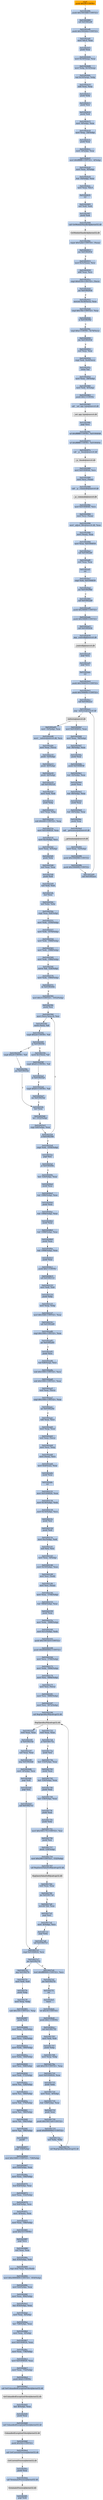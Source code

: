 digraph G {
node[shape=rectangle,style=filled,fillcolor=lightsteelblue,color=lightsteelblue]
bgcolor="transparent"
a0x010028f9pushl_0x28UINT8[label="start\npushl $0x28<UINT8>",color="lightgrey",fillcolor="orange"];
a0x010028fbpushl_0x1001668UINT32[label="0x010028fb\npushl $0x1001668<UINT32>"];
a0x01002900call_0x01002af8[label="0x01002900\ncall 0x01002af8"];
a0x01002af8pushl_0x1002b4aUINT32[label="0x01002af8\npushl $0x1002b4a<UINT32>"];
a0x01002afdmovl_fs_0_eax[label="0x01002afd\nmovl %fs:0, %eax"];
a0x01002b03pushl_eax[label="0x01002b03\npushl %eax"];
a0x01002b04movl_0x10esp__eax[label="0x01002b04\nmovl 0x10(%esp), %eax"];
a0x01002b08movl_ebp_0x10esp_[label="0x01002b08\nmovl %ebp, 0x10(%esp)"];
a0x01002b0cleal_0x10esp__ebp[label="0x01002b0c\nleal 0x10(%esp), %ebp"];
a0x01002b10subl_eax_esp[label="0x01002b10\nsubl %eax, %esp"];
a0x01002b12pushl_ebx[label="0x01002b12\npushl %ebx"];
a0x01002b13pushl_esi[label="0x01002b13\npushl %esi"];
a0x01002b14pushl_edi[label="0x01002b14\npushl %edi"];
a0x01002b15movl__8ebp__eax[label="0x01002b15\nmovl -8(%ebp), %eax"];
a0x01002b18movl_esp__24ebp_[label="0x01002b18\nmovl %esp, -24(%ebp)"];
a0x01002b1bpushl_eax[label="0x01002b1b\npushl %eax"];
a0x01002b1cmovl__4ebp__eax[label="0x01002b1c\nmovl -4(%ebp), %eax"];
a0x01002b1fmovl_0xffffffffUINT32__4ebp_[label="0x01002b1f\nmovl $0xffffffff<UINT32>, -4(%ebp)"];
a0x01002b26movl_eax__8ebp_[label="0x01002b26\nmovl %eax, -8(%ebp)"];
a0x01002b29leal__16ebp__eax[label="0x01002b29\nleal -16(%ebp), %eax"];
a0x01002b2cmovl_eax_fs_0[label="0x01002b2c\nmovl %eax, %fs:0"];
a0x01002b32ret[label="0x01002b32\nret"];
a0x01002905xorl_edi_edi[label="0x01002905\nxorl %edi, %edi"];
a0x01002907pushl_edi[label="0x01002907\npushl %edi"];
a0x01002908call_GetModuleHandleA_kernel32_dll[label="0x01002908\ncall GetModuleHandleA@kernel32.dll"];
GetModuleHandleA_kernel32_dll[label="GetModuleHandleA@kernel32.dll",color="lightgrey",fillcolor="lightgrey"];
a0x0100290ecmpw_0x5a4dUINT16_eax_[label="0x0100290e\ncmpw $0x5a4d<UINT16>, (%eax)"];
a0x01002913jne_0x01002934[label="0x01002913\njne 0x01002934"];
a0x01002915movl_0x3ceax__ecx[label="0x01002915\nmovl 0x3c(%eax), %ecx"];
a0x01002918addl_eax_ecx[label="0x01002918\naddl %eax, %ecx"];
a0x0100291acmpl_0x4550UINT32_ecx_[label="0x0100291a\ncmpl $0x4550<UINT32>, (%ecx)"];
a0x01002920jne_0x01002934[label="0x01002920\njne 0x01002934"];
a0x01002922movzwl_0x18ecx__eax[label="0x01002922\nmovzwl 0x18(%ecx), %eax"];
a0x01002926cmpl_0x10bUINT32_eax[label="0x01002926\ncmpl $0x10b<UINT32>, %eax"];
a0x0100292bje_0x0100294c[label="0x0100292b\nje 0x0100294c"];
a0x0100294ccmpl_0xeUINT8_0x74ecx_[label="0x0100294c\ncmpl $0xe<UINT8>, 0x74(%ecx)"];
a0x01002950jbe_0x01002934[label="0x01002950\njbe 0x01002934"];
a0x01002952xorl_eax_eax[label="0x01002952\nxorl %eax, %eax"];
a0x01002954cmpl_edi_0xe8ecx_[label="0x01002954\ncmpl %edi, 0xe8(%ecx)"];
a0x0100295asetne_al[label="0x0100295a\nsetne %al"];
a0x0100295dmovl_eax__28ebp_[label="0x0100295d\nmovl %eax, -28(%ebp)"];
a0x01002960movl_edi__4ebp_[label="0x01002960\nmovl %edi, -4(%ebp)"];
a0x01002963pushl_0x1UINT8[label="0x01002963\npushl $0x1<UINT8>"];
a0x01002965call___set_app_type_msvcrt_dll[label="0x01002965\ncall __set_app_type@msvcrt.dll"];
a__set_app_type_msvcrt_dll[label="__set_app_type@msvcrt.dll",color="lightgrey",fillcolor="lightgrey"];
a0x0100296bpopl_ecx[label="0x0100296b\npopl %ecx"];
a0x0100296corl_0xffffffffUINT8_0x01004048[label="0x0100296c\norl $0xffffffff<UINT8>, 0x01004048"];
a0x01002973orl_0xffffffffUINT8_0x0100404c[label="0x01002973\norl $0xffffffff<UINT8>, 0x0100404c"];
a0x0100297acall___p__fmode_msvcrt_dll[label="0x0100297a\ncall __p__fmode@msvcrt.dll"];
a__p__fmode_msvcrt_dll[label="__p__fmode@msvcrt.dll",color="lightgrey",fillcolor="lightgrey"];
a0x01002980movl_0x01004044_ecx[label="0x01002980\nmovl 0x01004044, %ecx"];
a0x01002986movl_ecx_eax_[label="0x01002986\nmovl %ecx, (%eax)"];
a0x01002988call___p__commode_msvcrt_dll[label="0x01002988\ncall __p__commode@msvcrt.dll"];
a__p__commode_msvcrt_dll[label="__p__commode@msvcrt.dll",color="lightgrey",fillcolor="lightgrey"];
a0x0100298emovl_0x01004040_ecx[label="0x0100298e\nmovl 0x01004040, %ecx"];
a0x01002994movl_ecx_eax_[label="0x01002994\nmovl %ecx, (%eax)"];
a0x01002996movl__adjust_fdiv_msvcrt_dll_eax[label="0x01002996\nmovl _adjust_fdiv@msvcrt.dll, %eax"];
a0x0100299bmovl_eax__eax[label="0x0100299b\nmovl (%eax), %eax"];
a0x0100299dmovl_eax_0x01004050[label="0x0100299d\nmovl %eax, 0x01004050"];
a0x010029a2call_0x01002af0[label="0x010029a2\ncall 0x01002af0"];
a0x01002af0xorl_eax_eax[label="0x01002af0\nxorl %eax, %eax"];
a0x01002af2ret[label="0x01002af2\nret"];
a0x010029a7cmpl_edi_0x01004030[label="0x010029a7\ncmpl %edi, 0x01004030"];
a0x010029adjne_0x010029bb[label="0x010029ad\njne 0x010029bb"];
a0x010029bbcall_0x01002ad9[label="0x010029bb\ncall 0x01002ad9"];
a0x01002ad9pushl_0x30000UINT32[label="0x01002ad9\npushl $0x30000<UINT32>"];
a0x01002adepushl_0x10000UINT32[label="0x01002ade\npushl $0x10000<UINT32>"];
a0x01002ae3call_0x01002b56[label="0x01002ae3\ncall 0x01002b56"];
a0x01002b56jmp__controlfp_msvcrt_dll[label="0x01002b56\njmp _controlfp@msvcrt.dll"];
a_controlfp_msvcrt_dll[label="_controlfp@msvcrt.dll",color="lightgrey",fillcolor="lightgrey"];
a0x01002ae8popl_ecx[label="0x01002ae8\npopl %ecx"];
a0x01002ae9popl_ecx[label="0x01002ae9\npopl %ecx"];
a0x01002aearet[label="0x01002aea\nret"];
a0x010029c0pushl_0x1004010UINT32[label="0x010029c0\npushl $0x1004010<UINT32>"];
a0x010029c5pushl_0x100400cUINT32[label="0x010029c5\npushl $0x100400c<UINT32>"];
a0x010029cacall_0x01002ace[label="0x010029ca\ncall 0x01002ace"];
a0x01002acejmp__initterm_msvcrt_dll[label="0x01002ace\njmp _initterm@msvcrt.dll"];
a_initterm_msvcrt_dll[label="_initterm@msvcrt.dll",color="lightgrey",fillcolor="lightgrey"];
a0x010029cfmovl_0x0100403c_eax[label="0x010029cf\nmovl 0x0100403c, %eax"];
a0x010029d4movl_eax__36ebp_[label="0x010029d4\nmovl %eax, -36(%ebp)"];
a0x010029d7leal__36ebp__eax[label="0x010029d7\nleal -36(%ebp), %eax"];
a0x010029dapushl_eax[label="0x010029da\npushl %eax"];
a0x010029dbpushl_0x01004038[label="0x010029db\npushl 0x01004038"];
a0x010029e1leal__32ebp__eax[label="0x010029e1\nleal -32(%ebp), %eax"];
a0x010029e4pushl_eax[label="0x010029e4\npushl %eax"];
a0x010029e5leal__40ebp__eax[label="0x010029e5\nleal -40(%ebp), %eax"];
a0x010029e8pushl_eax[label="0x010029e8\npushl %eax"];
a0x010029e9leal__44ebp__eax[label="0x010029e9\nleal -44(%ebp), %eax"];
a0x010029ecpushl_eax[label="0x010029ec\npushl %eax"];
a0x010029edcall___getmainargs_msvcrt_dll[label="0x010029ed\ncall __getmainargs@msvcrt.dll"];
a__getmainargs_msvcrt_dll[label="__getmainargs@msvcrt.dll",color="lightgrey",fillcolor="lightgrey"];
a0x010029f3movl_eax__52ebp_[label="0x010029f3\nmovl %eax, -52(%ebp)"];
a0x010029f6pushl_0x1004008UINT32[label="0x010029f6\npushl $0x1004008<UINT32>"];
a0x010029fbpushl_0x1004000UINT32[label="0x010029fb\npushl $0x1004000<UINT32>"];
a0x01002a00call_0x01002ace[label="0x01002a00\ncall 0x01002ace"];
a0x01002a05movl__32ebp__eax[label="0x01002a05\nmovl -32(%ebp), %eax"];
a0x01002a08movl___initenv_msvcrt_dll_ecx[label="0x01002a08\nmovl __initenv@msvcrt.dll, %ecx"];
a0x01002a0emovl_eax_ecx_[label="0x01002a0e\nmovl %eax, (%ecx)"];
a0x01002a10pushl__32ebp_[label="0x01002a10\npushl -32(%ebp)"];
a0x01002a13pushl__40ebp_[label="0x01002a13\npushl -40(%ebp)"];
a0x01002a16pushl__44ebp_[label="0x01002a16\npushl -44(%ebp)"];
a0x01002a19call_0x0100252f[label="0x01002a19\ncall 0x0100252f"];
a0x0100252fmovl_edi_edi[label="0x0100252f\nmovl %edi, %edi"];
a0x01002531pushl_ebp[label="0x01002531\npushl %ebp"];
a0x01002532movl_esp_ebp[label="0x01002532\nmovl %esp, %ebp"];
a0x01002534subl_0x440UINT32_esp[label="0x01002534\nsubl $0x440<UINT32>, %esp"];
a0x0100253amovl_0x01004024_eax[label="0x0100253a\nmovl 0x01004024, %eax"];
a0x0100253fmovl_0xcebp__ecx[label="0x0100253f\nmovl 0xc(%ebp), %ecx"];
a0x01002542movl_eax__4ebp_[label="0x01002542\nmovl %eax, -4(%ebp)"];
a0x01002545pushl_ebx[label="0x01002545\npushl %ebx"];
a0x01002546xorl_eax_eax[label="0x01002546\nxorl %eax, %eax"];
a0x01002548pushl_edi[label="0x01002548\npushl %edi"];
a0x01002549xorl_edi_edi[label="0x01002549\nxorl %edi, %edi"];
a0x0100254bincl_eax[label="0x0100254b\nincl %eax"];
a0x0100254cxorl_ebx_ebx[label="0x0100254c\nxorl %ebx, %ebx"];
a0x0100254ecmpl_eax_0x8ebp_[label="0x0100254e\ncmpl %eax, 0x8(%ebp)"];
a0x01002551movl_edi__1056ebp_[label="0x01002551\nmovl %edi, -1056(%ebp)"];
a0x01002557movl_edi__1076ebp_[label="0x01002557\nmovl %edi, -1076(%ebp)"];
a0x0100255dmovl_edi__1068ebp_[label="0x0100255d\nmovl %edi, -1068(%ebp)"];
a0x01002563movl_edi__1088ebp_[label="0x01002563\nmovl %edi, -1088(%ebp)"];
a0x01002569movl_edi__1084ebp_[label="0x01002569\nmovl %edi, -1084(%ebp)"];
a0x0100256fmovw_di__524ebp_[label="0x0100256f\nmovw %di, -524(%ebp)"];
a0x01002576movl_edi__1060ebp_[label="0x01002576\nmovl %edi, -1060(%ebp)"];
a0x0100257cjle_0x0100269e[label="0x0100257c\njle 0x0100269e"];
a0x01002582movl_0x3UINT32__1052ebp_[label="0x01002582\nmovl $0x3<UINT32>, -1052(%ebp)"];
a0x0100258cpushl_esi[label="0x0100258c\npushl %esi"];
a0x0100258dmovl_ecxeax4__esi[label="0x0100258d\nmovl (%ecx,%eax,4), %esi"];
a0x01002590movb_esi__dl[label="0x01002590\nmovb (%esi), %dl"];
a0x01002592cmpb_0x2dUINT8_dl[label="0x01002592\ncmpb $0x2d<UINT8>, %dl"];
a0x01002595je_0x0100259c[label="0x01002595\nje 0x0100259c"];
a0x0100259cmovb_0x1esi__dl[label="0x0100259c\nmovb 0x1(%esi), %dl"];
a0x0100259fcmpb_0x43UINT8_dl[label="0x0100259f\ncmpb $0x43<UINT8>, %dl"];
a0x010025a2je_0x010025a9[label="0x010025a2\nje 0x010025a9"];
a0x010025a4cmpb_0x63UINT8_dl[label="0x010025a4\ncmpb $0x63<UINT8>, %dl"];
a0x010025a7jne_0x010025dc[label="0x010025a7\njne 0x010025dc"];
a0x010025dcincl_eax[label="0x010025dc\nincl %eax"];
a0x010025ddincl__1052ebp_[label="0x010025dd\nincl -1052(%ebp)"];
a0x010025e3cmpl_0x8ebp__eax[label="0x010025e3\ncmpl 0x8(%ebp), %eax"];
a0x010025e6jl_0x0100258d[label="0x010025e6\njl 0x0100258d"];
a0x01002597cmpb_0x2fUINT8_dl[label="0x01002597\ncmpb $0x2f<UINT8>, %dl"];
a0x0100259ajne_0x010025dc[label="0x0100259a\njne 0x010025dc"];
a0x010025e8cmpl_edi__1056ebp_[label="0x010025e8\ncmpl %edi, -1056(%ebp)"];
a0x010025eepopl_esi[label="0x010025ee\npopl %esi"];
a0x010025efje_0x0100269e[label="0x010025ef\nje 0x0100269e"];
a0x0100269eleal__524ebp__eax[label="0x0100269e\nleal -524(%ebp), %eax"];
a0x010026a4pushl_eax[label="0x010026a4\npushl %eax"];
a0x010026a5leal__1080ebp__eax[label="0x010026a5\nleal -1080(%ebp), %eax"];
a0x010026abpushl_eax[label="0x010026ab\npushl %eax"];
a0x010026acleal__1084ebp__eax[label="0x010026ac\nleal -1084(%ebp), %eax"];
a0x010026b2pushl_eax[label="0x010026b2\npushl %eax"];
a0x010026b3leal__1088ebp__eax[label="0x010026b3\nleal -1088(%ebp), %eax"];
a0x010026b9pushl_eax[label="0x010026b9\npushl %eax"];
a0x010026baleal__1068ebp__eax[label="0x010026ba\nleal -1068(%ebp), %eax"];
a0x010026c0pushl_eax[label="0x010026c0\npushl %eax"];
a0x010026c1pushl_0x1UINT8[label="0x010026c1\npushl $0x1<UINT8>"];
a0x010026c3call_0x01002122[label="0x010026c3\ncall 0x01002122"];
a0x01002122movl_edi_edi[label="0x01002122\nmovl %edi, %edi"];
a0x01002124pushl_ebp[label="0x01002124\npushl %ebp"];
a0x01002125movl_esp_ebp[label="0x01002125\nmovl %esp, %ebp"];
a0x01002127movl_0x1648UINT32_eax[label="0x01002127\nmovl $0x1648<UINT32>, %eax"];
a0x0100212ccall_0x01002a80[label="0x0100212c\ncall 0x01002a80"];
a0x01002a80cmpl_0x1000UINT32_eax[label="0x01002a80\ncmpl $0x1000<UINT32>, %eax"];
a0x01002a85jae_0x01002a95[label="0x01002a85\njae 0x01002a95"];
a0x01002a95pushl_ecx[label="0x01002a95\npushl %ecx"];
a0x01002a96leal_0x8esp__ecx[label="0x01002a96\nleal 0x8(%esp), %ecx"];
a0x01002a9asubl_0x1000UINT32_ecx[label="0x01002a9a\nsubl $0x1000<UINT32>, %ecx"];
a0x01002aa0subl_0x1000UINT32_eax[label="0x01002aa0\nsubl $0x1000<UINT32>, %eax"];
a0x01002aa5testl_eax_ecx_[label="0x01002aa5\ntestl %eax, (%ecx)"];
a0x01002aa7cmpl_0x1000UINT32_eax[label="0x01002aa7\ncmpl $0x1000<UINT32>, %eax"];
a0x01002aacjae_0x01002a9a[label="0x01002aac\njae 0x01002a9a"];
a0x01002aaesubl_eax_ecx[label="0x01002aae\nsubl %eax, %ecx"];
a0x01002ab0movl_esp_eax[label="0x01002ab0\nmovl %esp, %eax"];
a0x01002ab2testl_eax_ecx_[label="0x01002ab2\ntestl %eax, (%ecx)"];
a0x01002ab4movl_ecx_esp[label="0x01002ab4\nmovl %ecx, %esp"];
a0x01002ab6movl_eax__ecx[label="0x01002ab6\nmovl (%eax), %ecx"];
a0x01002ab8movl_0x4eax__eax[label="0x01002ab8\nmovl 0x4(%eax), %eax"];
a0x01002abbpushl_eax[label="0x01002abb\npushl %eax"];
a0x01002abcret[label="0x01002abc\nret"];
a0x01002131movl_0x01004024_eax[label="0x01002131\nmovl 0x01004024, %eax"];
a0x01002136movl_0x18ebp__edx[label="0x01002136\nmovl 0x18(%ebp), %edx"];
a0x01002139movl_0x14ebp__ecx[label="0x01002139\nmovl 0x14(%ebp), %ecx"];
a0x0100213cpushl_esi[label="0x0100213c\npushl %esi"];
a0x0100213dpushl_edi[label="0x0100213d\npushl %edi"];
a0x0100213emovl_0xcebp__edi[label="0x0100213e\nmovl 0xc(%ebp), %edi"];
a0x01002141xorl_esi_esi[label="0x01002141\nxorl %esi, %esi"];
a0x01002143movl_eax__4ebp_[label="0x01002143\nmovl %eax, -4(%ebp)"];
a0x01002146movl_0x10ebp__eax[label="0x01002146\nmovl 0x10(%ebp), %eax"];
a0x01002149movl_esi_edi_[label="0x01002149\nmovl %esi, (%edi)"];
a0x0100214bmovl_esi_eax_[label="0x0100214b\nmovl %esi, (%eax)"];
a0x0100214dmovl_eax__5704ebp_[label="0x0100214d\nmovl %eax, -5704(%ebp)"];
a0x01002153leal__5664ebp__eax[label="0x01002153\nleal -5664(%ebp), %eax"];
a0x01002159pushl_eax[label="0x01002159\npushl %eax"];
a0x0100215amovl_edx__5688ebp_[label="0x0100215a\nmovl %edx, -5688(%ebp)"];
a0x01002160movl_0x1cebp__edx[label="0x01002160\nmovl 0x1c(%ebp), %edx"];
a0x01002163pushl_0x10014c0UINT32[label="0x01002163\npushl $0x10014c0<UINT32>"];
a0x01002168pushl_0x80000002UINT32[label="0x01002168\npushl $0x80000002<UINT32>"];
a0x0100216dmovl_ecx__5700ebp_[label="0x0100216d\nmovl %ecx, -5700(%ebp)"];
a0x01002173movl_edx__5696ebp_[label="0x01002173\nmovl %edx, -5696(%ebp)"];
a0x01002179movl_esi__5684ebp_[label="0x01002179\nmovl %esi, -5684(%ebp)"];
a0x0100217fmovl_esi_ecx_[label="0x0100217f\nmovl %esi, (%ecx)"];
a0x01002181movl_esi__5680ebp_[label="0x01002181\nmovl %esi, -5680(%ebp)"];
a0x01002187movl_esi__5672ebp_[label="0x01002187\nmovl %esi, -5672(%ebp)"];
a0x0100218dcall_RegOpenKeyW_advapi32_dll[label="0x0100218d\ncall RegOpenKeyW@advapi32.dll"];
RegOpenKeyW_advapi32_dll[label="RegOpenKeyW@advapi32.dll",color="lightgrey",fillcolor="lightgrey"];
a0x01002193testl_eax_eax[label="0x01002193\ntestl %eax, %eax"];
a0x01002195je_0x0100219e[label="0x01002195\nje 0x0100219e"];
a0x01002197xorl_eax_eax[label="0x01002197\nxorl %eax, %eax"];
a0x01002199jmp_0x010024db[label="0x01002199\njmp 0x010024db"];
a0x010024dbmovl__4ebp__ecx[label="0x010024db\nmovl -4(%ebp), %ecx"];
a0x010024depopl_edi[label="0x010024de\npopl %edi"];
a0x010024dfpopl_esi[label="0x010024df\npopl %esi"];
a0x010024e0call_0x010027e1[label="0x010024e0\ncall 0x010027e1"];
a0x010027e1cmpl_0x01004024_ecx[label="0x010027e1\ncmpl 0x01004024, %ecx"];
a0x010027e7jne_0x010027f2[label="0x010027e7\njne 0x010027f2"];
a0x010027e9testl_0xffff0000UINT32_ecx[label="0x010027e9\ntestl $0xffff0000<UINT32>, %ecx"];
a0x010027efjne_0x010027f2[label="0x010027ef\njne 0x010027f2"];
a0x010027f1ret[label="0x010027f1\nret"];
a0x010024e5leave_[label="0x010024e5\nleave "];
a0x010024e6ret_0x18UINT16[label="0x010024e6\nret $0x18<UINT16>"];
a0x010026c8pushl_0x1UINT8[label="0x010026c8\npushl $0x1<UINT8>"];
a0x010026cacall_0x01001705[label="0x010026ca\ncall 0x01001705"];
a0x01001705movl_edi_edi[label="0x01001705\nmovl %edi, %edi"];
a0x01001707pushl_ebp[label="0x01001707\npushl %ebp"];
a0x01001708movl_esp_ebp[label="0x01001708\nmovl %esp, %ebp"];
a0x0100170asubl_0x218UINT32_esp[label="0x0100170a\nsubl $0x218<UINT32>, %esp"];
a0x01001710movl_0x01004024_eax[label="0x01001710\nmovl 0x01004024, %eax"];
a0x01001715pushl_ebx[label="0x01001715\npushl %ebx"];
a0x01001716movl_eax__4ebp_[label="0x01001716\nmovl %eax, -4(%ebp)"];
a0x01001719leal__528ebp__eax[label="0x01001719\nleal -528(%ebp), %eax"];
a0x0100171fpushl_eax[label="0x0100171f\npushl %eax"];
a0x01001720pushl_0x10011a0UINT32[label="0x01001720\npushl $0x10011a0<UINT32>"];
a0x01001725pushl_0x80000002UINT32[label="0x01001725\npushl $0x80000002<UINT32>"];
a0x0100172axorl_ebx_ebx[label="0x0100172a\nxorl %ebx, %ebx"];
a0x0100172ccall_RegOpenKeyW_advapi32_dll[label="0x0100172c\ncall RegOpenKeyW@advapi32.dll"];
a0x01001732testl_eax_eax[label="0x01001732\ntestl %eax, %eax"];
a0x01001734je_0x0100173a[label="0x01001734\nje 0x0100173a"];
a0x0100173apushl_esi[label="0x0100173a\npushl %esi"];
a0x0100173bleal__532ebp__eax[label="0x0100173b\nleal -532(%ebp), %eax"];
a0x01001741pushl_eax[label="0x01001741\npushl %eax"];
a0x01001742leal__524ebp__eax[label="0x01001742\nleal -524(%ebp), %eax"];
a0x01001748pushl_eax[label="0x01001748\npushl %eax"];
a0x01001749leal__536ebp__eax[label="0x01001749\nleal -536(%ebp), %eax"];
a0x0100174fpushl_eax[label="0x0100174f\npushl %eax"];
a0x01001750pushl_ebx[label="0x01001750\npushl %ebx"];
a0x01001751movl_0x1001170UINT32_esi[label="0x01001751\nmovl $0x1001170<UINT32>, %esi"];
a0x01001756pushl_esi[label="0x01001756\npushl %esi"];
a0x01001757pushl__528ebp_[label="0x01001757\npushl -528(%ebp)"];
a0x0100175dmovl_0x208UINT32__532ebp_[label="0x0100175d\nmovl $0x208<UINT32>, -532(%ebp)"];
a0x01001767call_RegQueryValueExW_advapi32_dll[label="0x01001767\ncall RegQueryValueExW@advapi32.dll"];
RegQueryValueExW_advapi32_dll[label="RegQueryValueExW@advapi32.dll",color="lightgrey",fillcolor="lightgrey"];
a0x0100176dtestl_eax_eax[label="0x0100176d\ntestl %eax, %eax"];
a0x0100176fjne_0x010017a0[label="0x0100176f\njne 0x010017a0"];
a0x010017a0movzbl_bl_eax[label="0x010017a0\nmovzbl %bl, %eax"];
a0x010017a3popl_esi[label="0x010017a3\npopl %esi"];
a0x010017a4movl__4ebp__ecx[label="0x010017a4\nmovl -4(%ebp), %ecx"];
a0x010017a7popl_ebx[label="0x010017a7\npopl %ebx"];
a0x010017a8call_0x010027e1[label="0x010017a8\ncall 0x010027e1"];
a0x010027f2jmp_0x010027fc[label="0x010027f2\njmp 0x010027fc"];
a0x010027fcmovl_edi_edi[label="0x010027fc\nmovl %edi, %edi"];
a0x010027fepushl_ebp[label="0x010027fe\npushl %ebp"];
a0x010027ffmovl_esp_ebp[label="0x010027ff\nmovl %esp, %ebp"];
a0x01002801subl_0x330UINT32_esp[label="0x01002801\nsubl $0x330<UINT32>, %esp"];
a0x01002807pushl_edi[label="0x01002807\npushl %edi"];
a0x01002808movl_eax__552ebp_[label="0x01002808\nmovl %eax, -552(%ebp)"];
a0x0100280emovl_ecx__556ebp_[label="0x0100280e\nmovl %ecx, -556(%ebp)"];
a0x01002814movl_edx__560ebp_[label="0x01002814\nmovl %edx, -560(%ebp)"];
a0x0100281amovl_ebx__564ebp_[label="0x0100281a\nmovl %ebx, -564(%ebp)"];
a0x01002820movl_esi__568ebp_[label="0x01002820\nmovl %esi, -568(%ebp)"];
a0x01002826movl_edi__572ebp_[label="0x01002826\nmovl %edi, -572(%ebp)"];
a0x0100282cmovw_ss__528ebp_[label="0x0100282c\nmovw %ss, -528(%ebp)"];
a0x01002833movw_cs__540ebp_[label="0x01002833\nmovw %cs, -540(%ebp)"];
a0x0100283amovw_ds__576ebp_[label="0x0100283a\nmovw %ds, -576(%ebp)"];
a0x01002841movw_es__580ebp_[label="0x01002841\nmovw %es, -580(%ebp)"];
a0x01002848movw_fs__584ebp_[label="0x01002848\nmovw %fs, -584(%ebp)"];
a0x0100284fmovw_gs__588ebp_[label="0x0100284f\nmovw %gs, -588(%ebp)"];
a0x01002856pushfl_[label="0x01002856\npushfl "];
a0x01002857popl__536ebp_[label="0x01002857\npopl -536(%ebp)"];
a0x0100285dmovl_0x10001UINT32__728ebp_[label="0x0100285d\nmovl $0x10001<UINT32>, -728(%ebp)"];
a0x01002867movl_0x4ebp__eax[label="0x01002867\nmovl 0x4(%ebp), %eax"];
a0x0100286amovl_eax__544ebp_[label="0x0100286a\nmovl %eax, -544(%ebp)"];
a0x01002870leal_0x4ebp__eax[label="0x01002870\nleal 0x4(%ebp), %eax"];
a0x01002873movl_eax__532ebp_[label="0x01002873\nmovl %eax, -532(%ebp)"];
a0x01002879leal_0x4ebp__eax[label="0x01002879\nleal 0x4(%ebp), %eax"];
a0x0100287cmovl__4eax__eax[label="0x0100287c\nmovl -4(%eax), %eax"];
a0x0100287fmovl_eax__548ebp_[label="0x0100287f\nmovl %eax, -548(%ebp)"];
a0x01002885pushl_0x14UINT8[label="0x01002885\npushl $0x14<UINT8>"];
a0x01002887popl_ecx[label="0x01002887\npopl %ecx"];
a0x01002888xorl_eax_eax[label="0x01002888\nxorl %eax, %eax"];
a0x0100288aleal__816ebp__edi[label="0x0100288a\nleal -816(%ebp), %edi"];
a0x01002890repz_stosl_eax_es_edi_[label="0x01002890\nrepz stosl %eax, %es:(%edi)"];
a0x01002892movl_0xc0000409UINT32__816ebp_[label="0x01002892\nmovl $0xc0000409<UINT32>, -816(%ebp)"];
a0x0100289cmovl_0x4ebp__eax[label="0x0100289c\nmovl 0x4(%ebp), %eax"];
a0x0100289fmovl_eax__804ebp_[label="0x0100289f\nmovl %eax, -804(%ebp)"];
a0x010028a5leal__816ebp__eax[label="0x010028a5\nleal -816(%ebp), %eax"];
a0x010028abmovl_eax__8ebp_[label="0x010028ab\nmovl %eax, -8(%ebp)"];
a0x010028aeleal__728ebp__eax[label="0x010028ae\nleal -728(%ebp), %eax"];
a0x010028b4movl_eax__4ebp_[label="0x010028b4\nmovl %eax, -4(%ebp)"];
a0x010028b7movl_0x01004024_eax[label="0x010028b7\nmovl 0x01004024, %eax"];
a0x010028bcmovl_eax__736ebp_[label="0x010028bc\nmovl %eax, -736(%ebp)"];
a0x010028c2movl_0x01004020_eax[label="0x010028c2\nmovl 0x01004020, %eax"];
a0x010028c7movl_eax__732ebp_[label="0x010028c7\nmovl %eax, -732(%ebp)"];
a0x010028cdpushl_0x0UINT8[label="0x010028cd\npushl $0x0<UINT8>"];
a0x010028cfcall_SetUnhandledExceptionFilter_kernel32_dll[label="0x010028cf\ncall SetUnhandledExceptionFilter@kernel32.dll"];
SetUnhandledExceptionFilter_kernel32_dll[label="SetUnhandledExceptionFilter@kernel32.dll",color="lightgrey",fillcolor="lightgrey"];
a0x010028d5leal__8ebp__eax[label="0x010028d5\nleal -8(%ebp), %eax"];
a0x010028d8pushl_eax[label="0x010028d8\npushl %eax"];
a0x010028d9call_UnhandledExceptionFilter_kernel32_dll[label="0x010028d9\ncall UnhandledExceptionFilter@kernel32.dll"];
UnhandledExceptionFilter_kernel32_dll[label="UnhandledExceptionFilter@kernel32.dll",color="lightgrey",fillcolor="lightgrey"];
a0x010028dfpushl_0x502UINT32[label="0x010028df\npushl $0x502<UINT32>"];
a0x010028e4call_GetCurrentProcess_kernel32_dll[label="0x010028e4\ncall GetCurrentProcess@kernel32.dll"];
GetCurrentProcess_kernel32_dll[label="GetCurrentProcess@kernel32.dll",color="lightgrey",fillcolor="lightgrey"];
a0x010028eapushl_eax[label="0x010028ea\npushl %eax"];
a0x010028ebcall_TerminateProcess_kernel32_dll[label="0x010028eb\ncall TerminateProcess@kernel32.dll"];
TerminateProcess_kernel32_dll[label="TerminateProcess@kernel32.dll",color="lightgrey",fillcolor="lightgrey"];
a0x010028f1popl_edi[label="0x010028f1\npopl %edi"];
a0x010028f9pushl_0x28UINT8 -> a0x010028fbpushl_0x1001668UINT32 [color="#000000"];
a0x010028fbpushl_0x1001668UINT32 -> a0x01002900call_0x01002af8 [color="#000000"];
a0x01002900call_0x01002af8 -> a0x01002af8pushl_0x1002b4aUINT32 [color="#000000"];
a0x01002af8pushl_0x1002b4aUINT32 -> a0x01002afdmovl_fs_0_eax [color="#000000"];
a0x01002afdmovl_fs_0_eax -> a0x01002b03pushl_eax [color="#000000"];
a0x01002b03pushl_eax -> a0x01002b04movl_0x10esp__eax [color="#000000"];
a0x01002b04movl_0x10esp__eax -> a0x01002b08movl_ebp_0x10esp_ [color="#000000"];
a0x01002b08movl_ebp_0x10esp_ -> a0x01002b0cleal_0x10esp__ebp [color="#000000"];
a0x01002b0cleal_0x10esp__ebp -> a0x01002b10subl_eax_esp [color="#000000"];
a0x01002b10subl_eax_esp -> a0x01002b12pushl_ebx [color="#000000"];
a0x01002b12pushl_ebx -> a0x01002b13pushl_esi [color="#000000"];
a0x01002b13pushl_esi -> a0x01002b14pushl_edi [color="#000000"];
a0x01002b14pushl_edi -> a0x01002b15movl__8ebp__eax [color="#000000"];
a0x01002b15movl__8ebp__eax -> a0x01002b18movl_esp__24ebp_ [color="#000000"];
a0x01002b18movl_esp__24ebp_ -> a0x01002b1bpushl_eax [color="#000000"];
a0x01002b1bpushl_eax -> a0x01002b1cmovl__4ebp__eax [color="#000000"];
a0x01002b1cmovl__4ebp__eax -> a0x01002b1fmovl_0xffffffffUINT32__4ebp_ [color="#000000"];
a0x01002b1fmovl_0xffffffffUINT32__4ebp_ -> a0x01002b26movl_eax__8ebp_ [color="#000000"];
a0x01002b26movl_eax__8ebp_ -> a0x01002b29leal__16ebp__eax [color="#000000"];
a0x01002b29leal__16ebp__eax -> a0x01002b2cmovl_eax_fs_0 [color="#000000"];
a0x01002b2cmovl_eax_fs_0 -> a0x01002b32ret [color="#000000"];
a0x01002b32ret -> a0x01002905xorl_edi_edi [color="#000000"];
a0x01002905xorl_edi_edi -> a0x01002907pushl_edi [color="#000000"];
a0x01002907pushl_edi -> a0x01002908call_GetModuleHandleA_kernel32_dll [color="#000000"];
a0x01002908call_GetModuleHandleA_kernel32_dll -> GetModuleHandleA_kernel32_dll [color="#000000"];
GetModuleHandleA_kernel32_dll -> a0x0100290ecmpw_0x5a4dUINT16_eax_ [color="#000000"];
a0x0100290ecmpw_0x5a4dUINT16_eax_ -> a0x01002913jne_0x01002934 [color="#000000"];
a0x01002913jne_0x01002934 -> a0x01002915movl_0x3ceax__ecx [color="#000000",label="F"];
a0x01002915movl_0x3ceax__ecx -> a0x01002918addl_eax_ecx [color="#000000"];
a0x01002918addl_eax_ecx -> a0x0100291acmpl_0x4550UINT32_ecx_ [color="#000000"];
a0x0100291acmpl_0x4550UINT32_ecx_ -> a0x01002920jne_0x01002934 [color="#000000"];
a0x01002920jne_0x01002934 -> a0x01002922movzwl_0x18ecx__eax [color="#000000",label="F"];
a0x01002922movzwl_0x18ecx__eax -> a0x01002926cmpl_0x10bUINT32_eax [color="#000000"];
a0x01002926cmpl_0x10bUINT32_eax -> a0x0100292bje_0x0100294c [color="#000000"];
a0x0100292bje_0x0100294c -> a0x0100294ccmpl_0xeUINT8_0x74ecx_ [color="#000000",label="T"];
a0x0100294ccmpl_0xeUINT8_0x74ecx_ -> a0x01002950jbe_0x01002934 [color="#000000"];
a0x01002950jbe_0x01002934 -> a0x01002952xorl_eax_eax [color="#000000",label="F"];
a0x01002952xorl_eax_eax -> a0x01002954cmpl_edi_0xe8ecx_ [color="#000000"];
a0x01002954cmpl_edi_0xe8ecx_ -> a0x0100295asetne_al [color="#000000"];
a0x0100295asetne_al -> a0x0100295dmovl_eax__28ebp_ [color="#000000"];
a0x0100295dmovl_eax__28ebp_ -> a0x01002960movl_edi__4ebp_ [color="#000000"];
a0x01002960movl_edi__4ebp_ -> a0x01002963pushl_0x1UINT8 [color="#000000"];
a0x01002963pushl_0x1UINT8 -> a0x01002965call___set_app_type_msvcrt_dll [color="#000000"];
a0x01002965call___set_app_type_msvcrt_dll -> a__set_app_type_msvcrt_dll [color="#000000"];
a__set_app_type_msvcrt_dll -> a0x0100296bpopl_ecx [color="#000000"];
a0x0100296bpopl_ecx -> a0x0100296corl_0xffffffffUINT8_0x01004048 [color="#000000"];
a0x0100296corl_0xffffffffUINT8_0x01004048 -> a0x01002973orl_0xffffffffUINT8_0x0100404c [color="#000000"];
a0x01002973orl_0xffffffffUINT8_0x0100404c -> a0x0100297acall___p__fmode_msvcrt_dll [color="#000000"];
a0x0100297acall___p__fmode_msvcrt_dll -> a__p__fmode_msvcrt_dll [color="#000000"];
a__p__fmode_msvcrt_dll -> a0x01002980movl_0x01004044_ecx [color="#000000"];
a0x01002980movl_0x01004044_ecx -> a0x01002986movl_ecx_eax_ [color="#000000"];
a0x01002986movl_ecx_eax_ -> a0x01002988call___p__commode_msvcrt_dll [color="#000000"];
a0x01002988call___p__commode_msvcrt_dll -> a__p__commode_msvcrt_dll [color="#000000"];
a__p__commode_msvcrt_dll -> a0x0100298emovl_0x01004040_ecx [color="#000000"];
a0x0100298emovl_0x01004040_ecx -> a0x01002994movl_ecx_eax_ [color="#000000"];
a0x01002994movl_ecx_eax_ -> a0x01002996movl__adjust_fdiv_msvcrt_dll_eax [color="#000000"];
a0x01002996movl__adjust_fdiv_msvcrt_dll_eax -> a0x0100299bmovl_eax__eax [color="#000000"];
a0x0100299bmovl_eax__eax -> a0x0100299dmovl_eax_0x01004050 [color="#000000"];
a0x0100299dmovl_eax_0x01004050 -> a0x010029a2call_0x01002af0 [color="#000000"];
a0x010029a2call_0x01002af0 -> a0x01002af0xorl_eax_eax [color="#000000"];
a0x01002af0xorl_eax_eax -> a0x01002af2ret [color="#000000"];
a0x01002af2ret -> a0x010029a7cmpl_edi_0x01004030 [color="#000000"];
a0x010029a7cmpl_edi_0x01004030 -> a0x010029adjne_0x010029bb [color="#000000"];
a0x010029adjne_0x010029bb -> a0x010029bbcall_0x01002ad9 [color="#000000",label="T"];
a0x010029bbcall_0x01002ad9 -> a0x01002ad9pushl_0x30000UINT32 [color="#000000"];
a0x01002ad9pushl_0x30000UINT32 -> a0x01002adepushl_0x10000UINT32 [color="#000000"];
a0x01002adepushl_0x10000UINT32 -> a0x01002ae3call_0x01002b56 [color="#000000"];
a0x01002ae3call_0x01002b56 -> a0x01002b56jmp__controlfp_msvcrt_dll [color="#000000"];
a0x01002b56jmp__controlfp_msvcrt_dll -> a_controlfp_msvcrt_dll [color="#000000"];
a_controlfp_msvcrt_dll -> a0x01002ae8popl_ecx [color="#000000"];
a0x01002ae8popl_ecx -> a0x01002ae9popl_ecx [color="#000000"];
a0x01002ae9popl_ecx -> a0x01002aearet [color="#000000"];
a0x01002aearet -> a0x010029c0pushl_0x1004010UINT32 [color="#000000"];
a0x010029c0pushl_0x1004010UINT32 -> a0x010029c5pushl_0x100400cUINT32 [color="#000000"];
a0x010029c5pushl_0x100400cUINT32 -> a0x010029cacall_0x01002ace [color="#000000"];
a0x010029cacall_0x01002ace -> a0x01002acejmp__initterm_msvcrt_dll [color="#000000"];
a0x01002acejmp__initterm_msvcrt_dll -> a_initterm_msvcrt_dll [color="#000000"];
a_initterm_msvcrt_dll -> a0x010029cfmovl_0x0100403c_eax [color="#000000"];
a0x010029cfmovl_0x0100403c_eax -> a0x010029d4movl_eax__36ebp_ [color="#000000"];
a0x010029d4movl_eax__36ebp_ -> a0x010029d7leal__36ebp__eax [color="#000000"];
a0x010029d7leal__36ebp__eax -> a0x010029dapushl_eax [color="#000000"];
a0x010029dapushl_eax -> a0x010029dbpushl_0x01004038 [color="#000000"];
a0x010029dbpushl_0x01004038 -> a0x010029e1leal__32ebp__eax [color="#000000"];
a0x010029e1leal__32ebp__eax -> a0x010029e4pushl_eax [color="#000000"];
a0x010029e4pushl_eax -> a0x010029e5leal__40ebp__eax [color="#000000"];
a0x010029e5leal__40ebp__eax -> a0x010029e8pushl_eax [color="#000000"];
a0x010029e8pushl_eax -> a0x010029e9leal__44ebp__eax [color="#000000"];
a0x010029e9leal__44ebp__eax -> a0x010029ecpushl_eax [color="#000000"];
a0x010029ecpushl_eax -> a0x010029edcall___getmainargs_msvcrt_dll [color="#000000"];
a0x010029edcall___getmainargs_msvcrt_dll -> a__getmainargs_msvcrt_dll [color="#000000"];
a__getmainargs_msvcrt_dll -> a0x010029f3movl_eax__52ebp_ [color="#000000"];
a0x010029f3movl_eax__52ebp_ -> a0x010029f6pushl_0x1004008UINT32 [color="#000000"];
a0x010029f6pushl_0x1004008UINT32 -> a0x010029fbpushl_0x1004000UINT32 [color="#000000"];
a0x010029fbpushl_0x1004000UINT32 -> a0x01002a00call_0x01002ace [color="#000000"];
a0x01002a00call_0x01002ace -> a0x01002acejmp__initterm_msvcrt_dll [color="#000000"];
a_initterm_msvcrt_dll -> a0x01002a05movl__32ebp__eax [color="#000000"];
a0x01002a05movl__32ebp__eax -> a0x01002a08movl___initenv_msvcrt_dll_ecx [color="#000000"];
a0x01002a08movl___initenv_msvcrt_dll_ecx -> a0x01002a0emovl_eax_ecx_ [color="#000000"];
a0x01002a0emovl_eax_ecx_ -> a0x01002a10pushl__32ebp_ [color="#000000"];
a0x01002a10pushl__32ebp_ -> a0x01002a13pushl__40ebp_ [color="#000000"];
a0x01002a13pushl__40ebp_ -> a0x01002a16pushl__44ebp_ [color="#000000"];
a0x01002a16pushl__44ebp_ -> a0x01002a19call_0x0100252f [color="#000000"];
a0x01002a19call_0x0100252f -> a0x0100252fmovl_edi_edi [color="#000000"];
a0x0100252fmovl_edi_edi -> a0x01002531pushl_ebp [color="#000000"];
a0x01002531pushl_ebp -> a0x01002532movl_esp_ebp [color="#000000"];
a0x01002532movl_esp_ebp -> a0x01002534subl_0x440UINT32_esp [color="#000000"];
a0x01002534subl_0x440UINT32_esp -> a0x0100253amovl_0x01004024_eax [color="#000000"];
a0x0100253amovl_0x01004024_eax -> a0x0100253fmovl_0xcebp__ecx [color="#000000"];
a0x0100253fmovl_0xcebp__ecx -> a0x01002542movl_eax__4ebp_ [color="#000000"];
a0x01002542movl_eax__4ebp_ -> a0x01002545pushl_ebx [color="#000000"];
a0x01002545pushl_ebx -> a0x01002546xorl_eax_eax [color="#000000"];
a0x01002546xorl_eax_eax -> a0x01002548pushl_edi [color="#000000"];
a0x01002548pushl_edi -> a0x01002549xorl_edi_edi [color="#000000"];
a0x01002549xorl_edi_edi -> a0x0100254bincl_eax [color="#000000"];
a0x0100254bincl_eax -> a0x0100254cxorl_ebx_ebx [color="#000000"];
a0x0100254cxorl_ebx_ebx -> a0x0100254ecmpl_eax_0x8ebp_ [color="#000000"];
a0x0100254ecmpl_eax_0x8ebp_ -> a0x01002551movl_edi__1056ebp_ [color="#000000"];
a0x01002551movl_edi__1056ebp_ -> a0x01002557movl_edi__1076ebp_ [color="#000000"];
a0x01002557movl_edi__1076ebp_ -> a0x0100255dmovl_edi__1068ebp_ [color="#000000"];
a0x0100255dmovl_edi__1068ebp_ -> a0x01002563movl_edi__1088ebp_ [color="#000000"];
a0x01002563movl_edi__1088ebp_ -> a0x01002569movl_edi__1084ebp_ [color="#000000"];
a0x01002569movl_edi__1084ebp_ -> a0x0100256fmovw_di__524ebp_ [color="#000000"];
a0x0100256fmovw_di__524ebp_ -> a0x01002576movl_edi__1060ebp_ [color="#000000"];
a0x01002576movl_edi__1060ebp_ -> a0x0100257cjle_0x0100269e [color="#000000"];
a0x0100257cjle_0x0100269e -> a0x01002582movl_0x3UINT32__1052ebp_ [color="#000000",label="F"];
a0x01002582movl_0x3UINT32__1052ebp_ -> a0x0100258cpushl_esi [color="#000000"];
a0x0100258cpushl_esi -> a0x0100258dmovl_ecxeax4__esi [color="#000000"];
a0x0100258dmovl_ecxeax4__esi -> a0x01002590movb_esi__dl [color="#000000"];
a0x01002590movb_esi__dl -> a0x01002592cmpb_0x2dUINT8_dl [color="#000000"];
a0x01002592cmpb_0x2dUINT8_dl -> a0x01002595je_0x0100259c [color="#000000"];
a0x01002595je_0x0100259c -> a0x0100259cmovb_0x1esi__dl [color="#000000",label="T"];
a0x0100259cmovb_0x1esi__dl -> a0x0100259fcmpb_0x43UINT8_dl [color="#000000"];
a0x0100259fcmpb_0x43UINT8_dl -> a0x010025a2je_0x010025a9 [color="#000000"];
a0x010025a2je_0x010025a9 -> a0x010025a4cmpb_0x63UINT8_dl [color="#000000",label="F"];
a0x010025a4cmpb_0x63UINT8_dl -> a0x010025a7jne_0x010025dc [color="#000000"];
a0x010025a7jne_0x010025dc -> a0x010025dcincl_eax [color="#000000",label="T"];
a0x010025dcincl_eax -> a0x010025ddincl__1052ebp_ [color="#000000"];
a0x010025ddincl__1052ebp_ -> a0x010025e3cmpl_0x8ebp__eax [color="#000000"];
a0x010025e3cmpl_0x8ebp__eax -> a0x010025e6jl_0x0100258d [color="#000000"];
a0x010025e6jl_0x0100258d -> a0x0100258dmovl_ecxeax4__esi [color="#000000",label="T"];
a0x01002595je_0x0100259c -> a0x01002597cmpb_0x2fUINT8_dl [color="#000000",label="F"];
a0x01002597cmpb_0x2fUINT8_dl -> a0x0100259ajne_0x010025dc [color="#000000"];
a0x0100259ajne_0x010025dc -> a0x010025dcincl_eax [color="#000000",label="T"];
a0x010025e6jl_0x0100258d -> a0x010025e8cmpl_edi__1056ebp_ [color="#000000",label="F"];
a0x010025e8cmpl_edi__1056ebp_ -> a0x010025eepopl_esi [color="#000000"];
a0x010025eepopl_esi -> a0x010025efje_0x0100269e [color="#000000"];
a0x010025efje_0x0100269e -> a0x0100269eleal__524ebp__eax [color="#000000",label="T"];
a0x0100269eleal__524ebp__eax -> a0x010026a4pushl_eax [color="#000000"];
a0x010026a4pushl_eax -> a0x010026a5leal__1080ebp__eax [color="#000000"];
a0x010026a5leal__1080ebp__eax -> a0x010026abpushl_eax [color="#000000"];
a0x010026abpushl_eax -> a0x010026acleal__1084ebp__eax [color="#000000"];
a0x010026acleal__1084ebp__eax -> a0x010026b2pushl_eax [color="#000000"];
a0x010026b2pushl_eax -> a0x010026b3leal__1088ebp__eax [color="#000000"];
a0x010026b3leal__1088ebp__eax -> a0x010026b9pushl_eax [color="#000000"];
a0x010026b9pushl_eax -> a0x010026baleal__1068ebp__eax [color="#000000"];
a0x010026baleal__1068ebp__eax -> a0x010026c0pushl_eax [color="#000000"];
a0x010026c0pushl_eax -> a0x010026c1pushl_0x1UINT8 [color="#000000"];
a0x010026c1pushl_0x1UINT8 -> a0x010026c3call_0x01002122 [color="#000000"];
a0x010026c3call_0x01002122 -> a0x01002122movl_edi_edi [color="#000000"];
a0x01002122movl_edi_edi -> a0x01002124pushl_ebp [color="#000000"];
a0x01002124pushl_ebp -> a0x01002125movl_esp_ebp [color="#000000"];
a0x01002125movl_esp_ebp -> a0x01002127movl_0x1648UINT32_eax [color="#000000"];
a0x01002127movl_0x1648UINT32_eax -> a0x0100212ccall_0x01002a80 [color="#000000"];
a0x0100212ccall_0x01002a80 -> a0x01002a80cmpl_0x1000UINT32_eax [color="#000000"];
a0x01002a80cmpl_0x1000UINT32_eax -> a0x01002a85jae_0x01002a95 [color="#000000"];
a0x01002a85jae_0x01002a95 -> a0x01002a95pushl_ecx [color="#000000",label="T"];
a0x01002a95pushl_ecx -> a0x01002a96leal_0x8esp__ecx [color="#000000"];
a0x01002a96leal_0x8esp__ecx -> a0x01002a9asubl_0x1000UINT32_ecx [color="#000000"];
a0x01002a9asubl_0x1000UINT32_ecx -> a0x01002aa0subl_0x1000UINT32_eax [color="#000000"];
a0x01002aa0subl_0x1000UINT32_eax -> a0x01002aa5testl_eax_ecx_ [color="#000000"];
a0x01002aa5testl_eax_ecx_ -> a0x01002aa7cmpl_0x1000UINT32_eax [color="#000000"];
a0x01002aa7cmpl_0x1000UINT32_eax -> a0x01002aacjae_0x01002a9a [color="#000000"];
a0x01002aacjae_0x01002a9a -> a0x01002aaesubl_eax_ecx [color="#000000",label="F"];
a0x01002aaesubl_eax_ecx -> a0x01002ab0movl_esp_eax [color="#000000"];
a0x01002ab0movl_esp_eax -> a0x01002ab2testl_eax_ecx_ [color="#000000"];
a0x01002ab2testl_eax_ecx_ -> a0x01002ab4movl_ecx_esp [color="#000000"];
a0x01002ab4movl_ecx_esp -> a0x01002ab6movl_eax__ecx [color="#000000"];
a0x01002ab6movl_eax__ecx -> a0x01002ab8movl_0x4eax__eax [color="#000000"];
a0x01002ab8movl_0x4eax__eax -> a0x01002abbpushl_eax [color="#000000"];
a0x01002abbpushl_eax -> a0x01002abcret [color="#000000"];
a0x01002abcret -> a0x01002131movl_0x01004024_eax [color="#000000"];
a0x01002131movl_0x01004024_eax -> a0x01002136movl_0x18ebp__edx [color="#000000"];
a0x01002136movl_0x18ebp__edx -> a0x01002139movl_0x14ebp__ecx [color="#000000"];
a0x01002139movl_0x14ebp__ecx -> a0x0100213cpushl_esi [color="#000000"];
a0x0100213cpushl_esi -> a0x0100213dpushl_edi [color="#000000"];
a0x0100213dpushl_edi -> a0x0100213emovl_0xcebp__edi [color="#000000"];
a0x0100213emovl_0xcebp__edi -> a0x01002141xorl_esi_esi [color="#000000"];
a0x01002141xorl_esi_esi -> a0x01002143movl_eax__4ebp_ [color="#000000"];
a0x01002143movl_eax__4ebp_ -> a0x01002146movl_0x10ebp__eax [color="#000000"];
a0x01002146movl_0x10ebp__eax -> a0x01002149movl_esi_edi_ [color="#000000"];
a0x01002149movl_esi_edi_ -> a0x0100214bmovl_esi_eax_ [color="#000000"];
a0x0100214bmovl_esi_eax_ -> a0x0100214dmovl_eax__5704ebp_ [color="#000000"];
a0x0100214dmovl_eax__5704ebp_ -> a0x01002153leal__5664ebp__eax [color="#000000"];
a0x01002153leal__5664ebp__eax -> a0x01002159pushl_eax [color="#000000"];
a0x01002159pushl_eax -> a0x0100215amovl_edx__5688ebp_ [color="#000000"];
a0x0100215amovl_edx__5688ebp_ -> a0x01002160movl_0x1cebp__edx [color="#000000"];
a0x01002160movl_0x1cebp__edx -> a0x01002163pushl_0x10014c0UINT32 [color="#000000"];
a0x01002163pushl_0x10014c0UINT32 -> a0x01002168pushl_0x80000002UINT32 [color="#000000"];
a0x01002168pushl_0x80000002UINT32 -> a0x0100216dmovl_ecx__5700ebp_ [color="#000000"];
a0x0100216dmovl_ecx__5700ebp_ -> a0x01002173movl_edx__5696ebp_ [color="#000000"];
a0x01002173movl_edx__5696ebp_ -> a0x01002179movl_esi__5684ebp_ [color="#000000"];
a0x01002179movl_esi__5684ebp_ -> a0x0100217fmovl_esi_ecx_ [color="#000000"];
a0x0100217fmovl_esi_ecx_ -> a0x01002181movl_esi__5680ebp_ [color="#000000"];
a0x01002181movl_esi__5680ebp_ -> a0x01002187movl_esi__5672ebp_ [color="#000000"];
a0x01002187movl_esi__5672ebp_ -> a0x0100218dcall_RegOpenKeyW_advapi32_dll [color="#000000"];
a0x0100218dcall_RegOpenKeyW_advapi32_dll -> RegOpenKeyW_advapi32_dll [color="#000000"];
RegOpenKeyW_advapi32_dll -> a0x01002193testl_eax_eax [color="#000000"];
a0x01002193testl_eax_eax -> a0x01002195je_0x0100219e [color="#000000"];
a0x01002195je_0x0100219e -> a0x01002197xorl_eax_eax [color="#000000",label="F"];
a0x01002197xorl_eax_eax -> a0x01002199jmp_0x010024db [color="#000000"];
a0x01002199jmp_0x010024db -> a0x010024dbmovl__4ebp__ecx [color="#000000"];
a0x010024dbmovl__4ebp__ecx -> a0x010024depopl_edi [color="#000000"];
a0x010024depopl_edi -> a0x010024dfpopl_esi [color="#000000"];
a0x010024dfpopl_esi -> a0x010024e0call_0x010027e1 [color="#000000"];
a0x010024e0call_0x010027e1 -> a0x010027e1cmpl_0x01004024_ecx [color="#000000"];
a0x010027e1cmpl_0x01004024_ecx -> a0x010027e7jne_0x010027f2 [color="#000000"];
a0x010027e7jne_0x010027f2 -> a0x010027e9testl_0xffff0000UINT32_ecx [color="#000000",label="F"];
a0x010027e9testl_0xffff0000UINT32_ecx -> a0x010027efjne_0x010027f2 [color="#000000"];
a0x010027efjne_0x010027f2 -> a0x010027f1ret [color="#000000",label="F"];
a0x010027f1ret -> a0x010024e5leave_ [color="#000000"];
a0x010024e5leave_ -> a0x010024e6ret_0x18UINT16 [color="#000000"];
a0x010024e6ret_0x18UINT16 -> a0x010026c8pushl_0x1UINT8 [color="#000000"];
a0x010026c8pushl_0x1UINT8 -> a0x010026cacall_0x01001705 [color="#000000"];
a0x010026cacall_0x01001705 -> a0x01001705movl_edi_edi [color="#000000"];
a0x01001705movl_edi_edi -> a0x01001707pushl_ebp [color="#000000"];
a0x01001707pushl_ebp -> a0x01001708movl_esp_ebp [color="#000000"];
a0x01001708movl_esp_ebp -> a0x0100170asubl_0x218UINT32_esp [color="#000000"];
a0x0100170asubl_0x218UINT32_esp -> a0x01001710movl_0x01004024_eax [color="#000000"];
a0x01001710movl_0x01004024_eax -> a0x01001715pushl_ebx [color="#000000"];
a0x01001715pushl_ebx -> a0x01001716movl_eax__4ebp_ [color="#000000"];
a0x01001716movl_eax__4ebp_ -> a0x01001719leal__528ebp__eax [color="#000000"];
a0x01001719leal__528ebp__eax -> a0x0100171fpushl_eax [color="#000000"];
a0x0100171fpushl_eax -> a0x01001720pushl_0x10011a0UINT32 [color="#000000"];
a0x01001720pushl_0x10011a0UINT32 -> a0x01001725pushl_0x80000002UINT32 [color="#000000"];
a0x01001725pushl_0x80000002UINT32 -> a0x0100172axorl_ebx_ebx [color="#000000"];
a0x0100172axorl_ebx_ebx -> a0x0100172ccall_RegOpenKeyW_advapi32_dll [color="#000000"];
a0x0100172ccall_RegOpenKeyW_advapi32_dll -> RegOpenKeyW_advapi32_dll [color="#000000"];
RegOpenKeyW_advapi32_dll -> a0x01001732testl_eax_eax [color="#000000"];
a0x01001732testl_eax_eax -> a0x01001734je_0x0100173a [color="#000000"];
a0x01001734je_0x0100173a -> a0x0100173apushl_esi [color="#000000",label="T"];
a0x0100173apushl_esi -> a0x0100173bleal__532ebp__eax [color="#000000"];
a0x0100173bleal__532ebp__eax -> a0x01001741pushl_eax [color="#000000"];
a0x01001741pushl_eax -> a0x01001742leal__524ebp__eax [color="#000000"];
a0x01001742leal__524ebp__eax -> a0x01001748pushl_eax [color="#000000"];
a0x01001748pushl_eax -> a0x01001749leal__536ebp__eax [color="#000000"];
a0x01001749leal__536ebp__eax -> a0x0100174fpushl_eax [color="#000000"];
a0x0100174fpushl_eax -> a0x01001750pushl_ebx [color="#000000"];
a0x01001750pushl_ebx -> a0x01001751movl_0x1001170UINT32_esi [color="#000000"];
a0x01001751movl_0x1001170UINT32_esi -> a0x01001756pushl_esi [color="#000000"];
a0x01001756pushl_esi -> a0x01001757pushl__528ebp_ [color="#000000"];
a0x01001757pushl__528ebp_ -> a0x0100175dmovl_0x208UINT32__532ebp_ [color="#000000"];
a0x0100175dmovl_0x208UINT32__532ebp_ -> a0x01001767call_RegQueryValueExW_advapi32_dll [color="#000000"];
a0x01001767call_RegQueryValueExW_advapi32_dll -> RegQueryValueExW_advapi32_dll [color="#000000"];
RegQueryValueExW_advapi32_dll -> a0x0100176dtestl_eax_eax [color="#000000"];
a0x0100176dtestl_eax_eax -> a0x0100176fjne_0x010017a0 [color="#000000"];
a0x0100176fjne_0x010017a0 -> a0x010017a0movzbl_bl_eax [color="#000000",label="T"];
a0x010017a0movzbl_bl_eax -> a0x010017a3popl_esi [color="#000000"];
a0x010017a3popl_esi -> a0x010017a4movl__4ebp__ecx [color="#000000"];
a0x010017a4movl__4ebp__ecx -> a0x010017a7popl_ebx [color="#000000"];
a0x010017a7popl_ebx -> a0x010017a8call_0x010027e1 [color="#000000"];
a0x010017a8call_0x010027e1 -> a0x010027e1cmpl_0x01004024_ecx [color="#000000"];
a0x010027e7jne_0x010027f2 -> a0x010027f2jmp_0x010027fc [color="#000000",label="T"];
a0x010027f2jmp_0x010027fc -> a0x010027fcmovl_edi_edi [color="#000000"];
a0x010027fcmovl_edi_edi -> a0x010027fepushl_ebp [color="#000000"];
a0x010027fepushl_ebp -> a0x010027ffmovl_esp_ebp [color="#000000"];
a0x010027ffmovl_esp_ebp -> a0x01002801subl_0x330UINT32_esp [color="#000000"];
a0x01002801subl_0x330UINT32_esp -> a0x01002807pushl_edi [color="#000000"];
a0x01002807pushl_edi -> a0x01002808movl_eax__552ebp_ [color="#000000"];
a0x01002808movl_eax__552ebp_ -> a0x0100280emovl_ecx__556ebp_ [color="#000000"];
a0x0100280emovl_ecx__556ebp_ -> a0x01002814movl_edx__560ebp_ [color="#000000"];
a0x01002814movl_edx__560ebp_ -> a0x0100281amovl_ebx__564ebp_ [color="#000000"];
a0x0100281amovl_ebx__564ebp_ -> a0x01002820movl_esi__568ebp_ [color="#000000"];
a0x01002820movl_esi__568ebp_ -> a0x01002826movl_edi__572ebp_ [color="#000000"];
a0x01002826movl_edi__572ebp_ -> a0x0100282cmovw_ss__528ebp_ [color="#000000"];
a0x0100282cmovw_ss__528ebp_ -> a0x01002833movw_cs__540ebp_ [color="#000000"];
a0x01002833movw_cs__540ebp_ -> a0x0100283amovw_ds__576ebp_ [color="#000000"];
a0x0100283amovw_ds__576ebp_ -> a0x01002841movw_es__580ebp_ [color="#000000"];
a0x01002841movw_es__580ebp_ -> a0x01002848movw_fs__584ebp_ [color="#000000"];
a0x01002848movw_fs__584ebp_ -> a0x0100284fmovw_gs__588ebp_ [color="#000000"];
a0x0100284fmovw_gs__588ebp_ -> a0x01002856pushfl_ [color="#000000"];
a0x01002856pushfl_ -> a0x01002857popl__536ebp_ [color="#000000"];
a0x01002857popl__536ebp_ -> a0x0100285dmovl_0x10001UINT32__728ebp_ [color="#000000"];
a0x0100285dmovl_0x10001UINT32__728ebp_ -> a0x01002867movl_0x4ebp__eax [color="#000000"];
a0x01002867movl_0x4ebp__eax -> a0x0100286amovl_eax__544ebp_ [color="#000000"];
a0x0100286amovl_eax__544ebp_ -> a0x01002870leal_0x4ebp__eax [color="#000000"];
a0x01002870leal_0x4ebp__eax -> a0x01002873movl_eax__532ebp_ [color="#000000"];
a0x01002873movl_eax__532ebp_ -> a0x01002879leal_0x4ebp__eax [color="#000000"];
a0x01002879leal_0x4ebp__eax -> a0x0100287cmovl__4eax__eax [color="#000000"];
a0x0100287cmovl__4eax__eax -> a0x0100287fmovl_eax__548ebp_ [color="#000000"];
a0x0100287fmovl_eax__548ebp_ -> a0x01002885pushl_0x14UINT8 [color="#000000"];
a0x01002885pushl_0x14UINT8 -> a0x01002887popl_ecx [color="#000000"];
a0x01002887popl_ecx -> a0x01002888xorl_eax_eax [color="#000000"];
a0x01002888xorl_eax_eax -> a0x0100288aleal__816ebp__edi [color="#000000"];
a0x0100288aleal__816ebp__edi -> a0x01002890repz_stosl_eax_es_edi_ [color="#000000"];
a0x01002890repz_stosl_eax_es_edi_ -> a0x01002892movl_0xc0000409UINT32__816ebp_ [color="#000000"];
a0x01002892movl_0xc0000409UINT32__816ebp_ -> a0x0100289cmovl_0x4ebp__eax [color="#000000"];
a0x0100289cmovl_0x4ebp__eax -> a0x0100289fmovl_eax__804ebp_ [color="#000000"];
a0x0100289fmovl_eax__804ebp_ -> a0x010028a5leal__816ebp__eax [color="#000000"];
a0x010028a5leal__816ebp__eax -> a0x010028abmovl_eax__8ebp_ [color="#000000"];
a0x010028abmovl_eax__8ebp_ -> a0x010028aeleal__728ebp__eax [color="#000000"];
a0x010028aeleal__728ebp__eax -> a0x010028b4movl_eax__4ebp_ [color="#000000"];
a0x010028b4movl_eax__4ebp_ -> a0x010028b7movl_0x01004024_eax [color="#000000"];
a0x010028b7movl_0x01004024_eax -> a0x010028bcmovl_eax__736ebp_ [color="#000000"];
a0x010028bcmovl_eax__736ebp_ -> a0x010028c2movl_0x01004020_eax [color="#000000"];
a0x010028c2movl_0x01004020_eax -> a0x010028c7movl_eax__732ebp_ [color="#000000"];
a0x010028c7movl_eax__732ebp_ -> a0x010028cdpushl_0x0UINT8 [color="#000000"];
a0x010028cdpushl_0x0UINT8 -> a0x010028cfcall_SetUnhandledExceptionFilter_kernel32_dll [color="#000000"];
a0x010028cfcall_SetUnhandledExceptionFilter_kernel32_dll -> SetUnhandledExceptionFilter_kernel32_dll [color="#000000"];
SetUnhandledExceptionFilter_kernel32_dll -> a0x010028d5leal__8ebp__eax [color="#000000"];
a0x010028d5leal__8ebp__eax -> a0x010028d8pushl_eax [color="#000000"];
a0x010028d8pushl_eax -> a0x010028d9call_UnhandledExceptionFilter_kernel32_dll [color="#000000"];
a0x010028d9call_UnhandledExceptionFilter_kernel32_dll -> UnhandledExceptionFilter_kernel32_dll [color="#000000"];
UnhandledExceptionFilter_kernel32_dll -> a0x010028dfpushl_0x502UINT32 [color="#000000"];
a0x010028dfpushl_0x502UINT32 -> a0x010028e4call_GetCurrentProcess_kernel32_dll [color="#000000"];
a0x010028e4call_GetCurrentProcess_kernel32_dll -> GetCurrentProcess_kernel32_dll [color="#000000"];
GetCurrentProcess_kernel32_dll -> a0x010028eapushl_eax [color="#000000"];
a0x010028eapushl_eax -> a0x010028ebcall_TerminateProcess_kernel32_dll [color="#000000"];
a0x010028ebcall_TerminateProcess_kernel32_dll -> TerminateProcess_kernel32_dll [color="#000000"];
TerminateProcess_kernel32_dll -> a0x010028f1popl_edi [color="#000000"];
}
